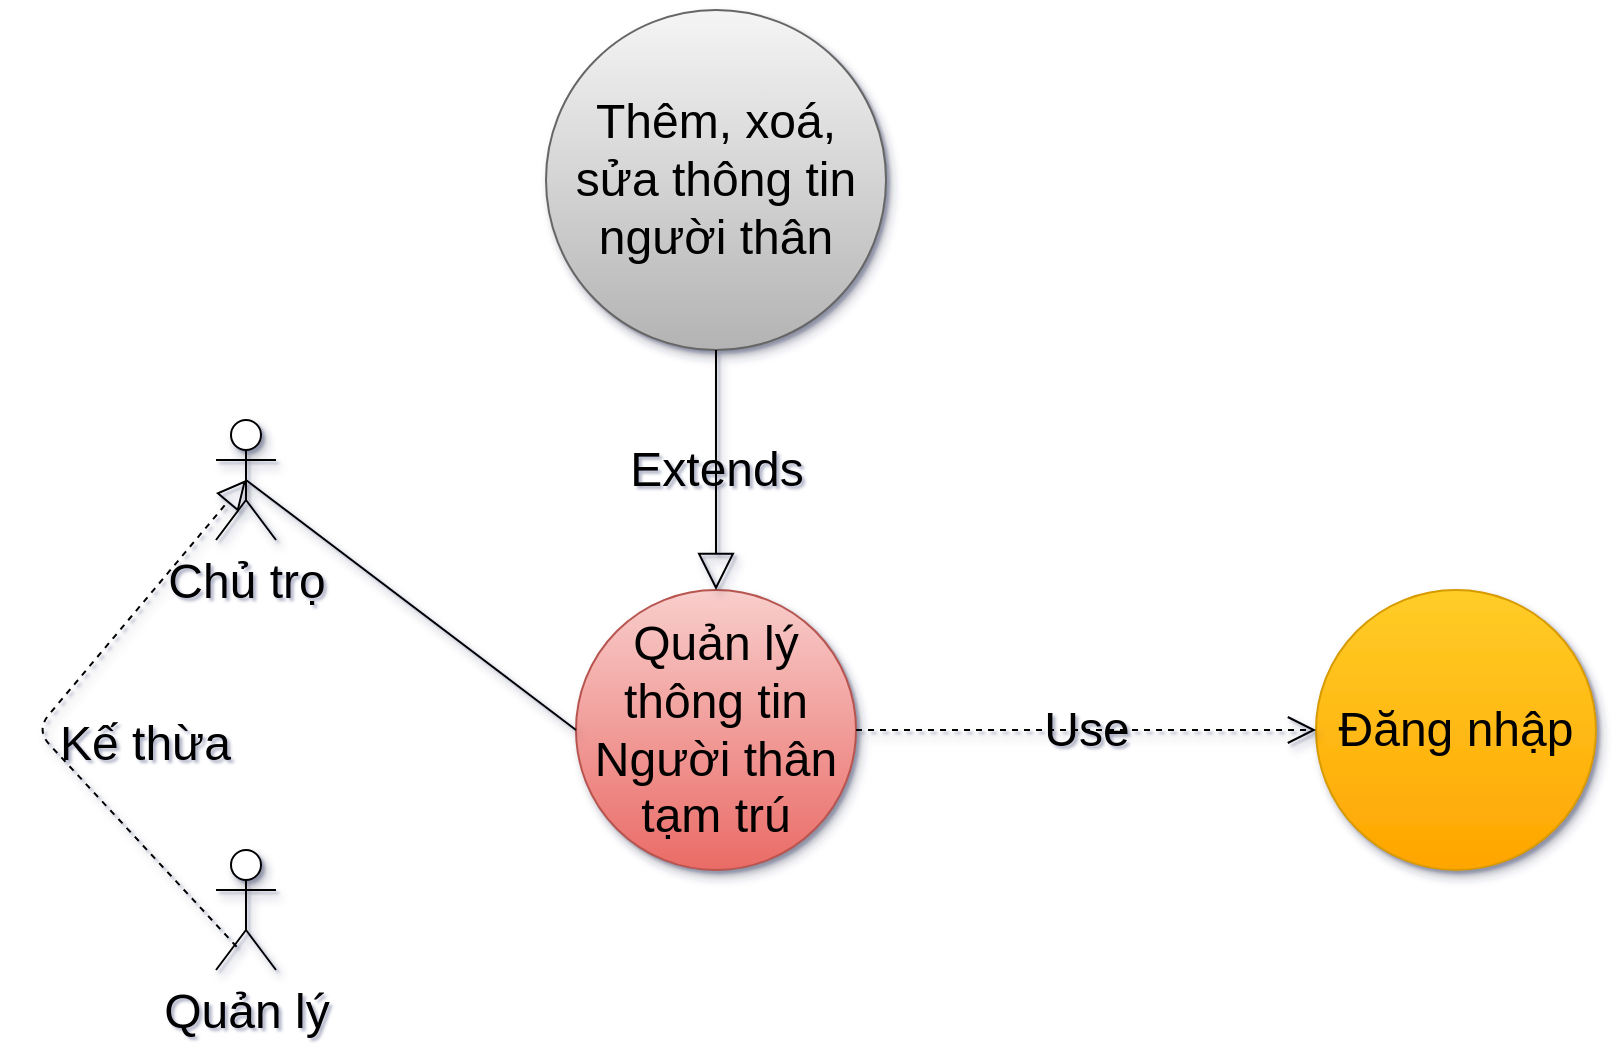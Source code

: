 <mxfile version="12.2.2" type="device" pages="3"><diagram id="N-JrKxkov0KEkvb8-uEZ" name="UseCase"><mxGraphModel dx="1253" dy="902" grid="1" gridSize="10" guides="1" tooltips="1" connect="1" arrows="1" fold="1" page="1" pageScale="1" pageWidth="900" pageHeight="1600" math="0" shadow="1"><root><mxCell id="0"/><mxCell id="1" parent="0"/><mxCell id="X3cPPtAI_8EG5oCx_8BK-1" value="Chủ trọ" style="shape=umlActor;verticalLabelPosition=bottom;labelBackgroundColor=none;verticalAlign=top;html=1;fontSize=24;shadow=1;" vertex="1" parent="1"><mxGeometry x="170" y="245" width="30" height="60" as="geometry"/></mxCell><mxCell id="X3cPPtAI_8EG5oCx_8BK-2" value="Quản lý" style="shape=umlActor;verticalLabelPosition=bottom;labelBackgroundColor=none;verticalAlign=top;html=1;fontSize=24;shadow=1;" vertex="1" parent="1"><mxGeometry x="170" y="460" width="30" height="60" as="geometry"/></mxCell><mxCell id="X3cPPtAI_8EG5oCx_8BK-3" value="Quản lý thông tin Người thân tạm trú" style="ellipse;whiteSpace=wrap;html=1;fillColor=#f8cecc;gradientColor=#ea6b66;fontSize=24;strokeColor=#b85450;labelBackgroundColor=none;shadow=1;" vertex="1" parent="1"><mxGeometry x="350" y="330" width="140" height="140" as="geometry"/></mxCell><mxCell id="X3cPPtAI_8EG5oCx_8BK-4" value="Thêm, xoá, sửa thông tin người thân" style="ellipse;whiteSpace=wrap;html=1;fillColor=#f5f5f5;gradientColor=#b3b3b3;fontSize=24;strokeColor=#666666;labelBackgroundColor=none;shadow=1;" vertex="1" parent="1"><mxGeometry x="335" y="40" width="170" height="170" as="geometry"/></mxCell><mxCell id="X3cPPtAI_8EG5oCx_8BK-5" value="Đăng nhập" style="ellipse;whiteSpace=wrap;html=1;fillColor=#ffcd28;gradientColor=#ffa500;fontSize=24;strokeColor=#d79b00;labelBackgroundColor=none;shadow=1;" vertex="1" parent="1"><mxGeometry x="720" y="330" width="140" height="140" as="geometry"/></mxCell><mxCell id="X3cPPtAI_8EG5oCx_8BK-6" value="" style="endArrow=block;dashed=1;endFill=0;endSize=12;html=1;fontSize=16;exitX=0.344;exitY=0.806;exitDx=0;exitDy=0;exitPerimeter=0;entryX=0.5;entryY=0.5;entryDx=0;entryDy=0;entryPerimeter=0;labelBackgroundColor=none;shadow=1;" edge="1" parent="1" source="X3cPPtAI_8EG5oCx_8BK-2" target="X3cPPtAI_8EG5oCx_8BK-1"><mxGeometry width="160" relative="1" as="geometry"><mxPoint x="160" y="520" as="sourcePoint"/><mxPoint x="320" y="520" as="targetPoint"/><Array as="points"><mxPoint x="80" y="400"/></Array></mxGeometry></mxCell><mxCell id="X3cPPtAI_8EG5oCx_8BK-7" value="Kế thừa" style="text;html=1;resizable=0;points=[];autosize=1;align=left;verticalAlign=top;spacingTop=-4;fontSize=24;labelBackgroundColor=none;shadow=1;" vertex="1" parent="1"><mxGeometry x="90" y="390" width="70" height="20" as="geometry"/></mxCell><mxCell id="X3cPPtAI_8EG5oCx_8BK-8" value="" style="endArrow=none;html=1;fontSize=24;entryX=0;entryY=0.5;entryDx=0;entryDy=0;exitX=0.5;exitY=0.5;exitDx=0;exitDy=0;exitPerimeter=0;labelBackgroundColor=none;shadow=1;" edge="1" parent="1" source="X3cPPtAI_8EG5oCx_8BK-1" target="X3cPPtAI_8EG5oCx_8BK-3"><mxGeometry width="50" height="50" relative="1" as="geometry"><mxPoint x="70" y="620" as="sourcePoint"/><mxPoint x="120" y="570" as="targetPoint"/></mxGeometry></mxCell><mxCell id="X3cPPtAI_8EG5oCx_8BK-9" value="Use" style="endArrow=open;endSize=12;dashed=1;html=1;fontSize=24;exitX=1;exitY=0.5;exitDx=0;exitDy=0;entryX=0;entryY=0.5;entryDx=0;entryDy=0;labelBackgroundColor=none;shadow=1;" edge="1" parent="1" source="X3cPPtAI_8EG5oCx_8BK-3" target="X3cPPtAI_8EG5oCx_8BK-5"><mxGeometry width="160" relative="1" as="geometry"><mxPoint x="70" y="570" as="sourcePoint"/><mxPoint x="230" y="570" as="targetPoint"/></mxGeometry></mxCell><mxCell id="X3cPPtAI_8EG5oCx_8BK-10" value="Extends" style="endArrow=block;endSize=16;endFill=0;html=1;fontSize=24;entryX=0.5;entryY=0;entryDx=0;entryDy=0;labelBackgroundColor=none;shadow=1;" edge="1" parent="1" source="X3cPPtAI_8EG5oCx_8BK-4" target="X3cPPtAI_8EG5oCx_8BK-3"><mxGeometry width="160" relative="1" as="geometry"><mxPoint x="540" y="274" as="sourcePoint"/><mxPoint x="700" y="274" as="targetPoint"/></mxGeometry></mxCell></root></mxGraphModel></diagram><diagram id="A_kXsoUrwzGS2bNyd8s1" name="Activity"><mxGraphModel dx="1880" dy="1353" grid="1" gridSize="10" guides="1" tooltips="1" connect="1" arrows="1" fold="1" page="1" pageScale="1" pageWidth="900" pageHeight="1600" math="0" shadow="1"><root><mxCell id="2kXGvw39tZGL1SIXO73P-0"/><mxCell id="2kXGvw39tZGL1SIXO73P-1" parent="2kXGvw39tZGL1SIXO73P-0"/><mxCell id="qPS_F1DNqFSD8RmBVvtI-0" value="" style="swimlane;html=1;childLayout=stackLayout;resizeParent=1;resizeParentMax=0;startSize=20;dashed=1;dashPattern=1 1;" vertex="1" parent="2kXGvw39tZGL1SIXO73P-1"><mxGeometry x="180" y="460" width="1180" height="1510" as="geometry"/></mxCell><mxCell id="qPS_F1DNqFSD8RmBVvtI-1" value="Chủ trọ / Quản lý" style="swimlane;html=1;startSize=20;dashed=1;dashPattern=1 1;" vertex="1" parent="qPS_F1DNqFSD8RmBVvtI-0"><mxGeometry y="20" width="330" height="1490" as="geometry"/></mxCell><mxCell id="qPS_F1DNqFSD8RmBVvtI-2" value="" style="ellipse;html=1;shape=startState;fillColor=#000000;strokeColor=#ff0000;" vertex="1" parent="qPS_F1DNqFSD8RmBVvtI-1"><mxGeometry x="185" y="40" width="30" height="30" as="geometry"/></mxCell><mxCell id="qPS_F1DNqFSD8RmBVvtI-3" value="" style="edgeStyle=orthogonalEdgeStyle;html=1;verticalAlign=bottom;endArrow=open;endSize=8;strokeColor=#ff0000;entryX=0.5;entryY=0;entryDx=0;entryDy=0;" edge="1" parent="qPS_F1DNqFSD8RmBVvtI-1" source="qPS_F1DNqFSD8RmBVvtI-2" target="qPS_F1DNqFSD8RmBVvtI-4"><mxGeometry relative="1" as="geometry"><mxPoint x="160" y="130" as="targetPoint"/></mxGeometry></mxCell><mxCell id="qPS_F1DNqFSD8RmBVvtI-4" value="Chọn chức năng Quản lý thông tin Người thân tạm trú" style="rounded=1;whiteSpace=wrap;html=1;arcSize=40;fontColor=#000000;fillColor=#ffffc0;strokeColor=#ff0000;fontSize=20;" vertex="1" parent="qPS_F1DNqFSD8RmBVvtI-1"><mxGeometry x="100" y="150" width="200" height="100" as="geometry"/></mxCell><mxCell id="qPS_F1DNqFSD8RmBVvtI-5" value="Chọn chứa năng thêm / xoá / sửa thông tin Người thân tạm trú" style="rounded=1;whiteSpace=wrap;html=1;arcSize=40;fontColor=#000000;fillColor=#ffffc0;strokeColor=#ff0000;fontSize=20;" vertex="1" parent="qPS_F1DNqFSD8RmBVvtI-1"><mxGeometry x="100" y="290.0" width="200" height="100" as="geometry"/></mxCell><mxCell id="qPS_F1DNqFSD8RmBVvtI-6" value="Nhập thông tin và nhấn Lưu" style="rounded=1;whiteSpace=wrap;html=1;arcSize=40;fontColor=#000000;fillColor=#ffffc0;strokeColor=#ff0000;fontSize=20;" vertex="1" parent="qPS_F1DNqFSD8RmBVvtI-1"><mxGeometry x="100" y="519" width="200" height="100" as="geometry"/></mxCell><mxCell id="qPS_F1DNqFSD8RmBVvtI-7" value="" style="ellipse;html=1;shape=endState;fillColor=#000000;strokeColor=#ff0000;dashed=1;dashPattern=1 1;" vertex="1" parent="qPS_F1DNqFSD8RmBVvtI-1"><mxGeometry x="135" y="1232.5" width="30" height="30" as="geometry"/></mxCell><mxCell id="qPS_F1DNqFSD8RmBVvtI-8" value="Phần mềm" style="swimlane;html=1;startSize=20;dashed=1;dashPattern=1 1;" vertex="1" parent="qPS_F1DNqFSD8RmBVvtI-0"><mxGeometry x="330" y="20" width="360" height="1490" as="geometry"/></mxCell><mxCell id="qPS_F1DNqFSD8RmBVvtI-9" value="Yêu cầu thông tin" style="rounded=1;whiteSpace=wrap;html=1;arcSize=40;fontColor=#000000;fillColor=#ffffc0;strokeColor=#ff0000;fontSize=20;" vertex="1" parent="qPS_F1DNqFSD8RmBVvtI-8"><mxGeometry x="120" y="150" width="200" height="100" as="geometry"/></mxCell><mxCell id="qPS_F1DNqFSD8RmBVvtI-10" value="Tiếp nhận và xử lý, hiển thị thông tin" style="rounded=1;whiteSpace=wrap;html=1;arcSize=40;fontColor=#000000;fillColor=#ffffc0;strokeColor=#ff0000;fontSize=20;" vertex="1" parent="qPS_F1DNqFSD8RmBVvtI-8"><mxGeometry x="120" y="290.0" width="200" height="100" as="geometry"/></mxCell><mxCell id="qPS_F1DNqFSD8RmBVvtI-11" value="Hiển thị form thông tin chi tiết của Người thân tạm trú" style="rounded=1;whiteSpace=wrap;html=1;arcSize=40;fontColor=#000000;fillColor=#ffffc0;strokeColor=#ff0000;fontSize=20;" vertex="1" parent="qPS_F1DNqFSD8RmBVvtI-8"><mxGeometry x="120" y="420" width="200" height="100" as="geometry"/></mxCell><mxCell id="qPS_F1DNqFSD8RmBVvtI-12" value="Yêu cầu lưu thông tin" style="rounded=1;whiteSpace=wrap;html=1;arcSize=40;fontColor=#000000;fillColor=#ffffc0;strokeColor=#ff0000;fontSize=20;" vertex="1" parent="qPS_F1DNqFSD8RmBVvtI-8"><mxGeometry x="120" y="660.0" width="200" height="100" as="geometry"/></mxCell><mxCell id="qPS_F1DNqFSD8RmBVvtI-13" value="Yêu cầu xuất lại thông tin (vì có thay đổi)" style="rounded=1;whiteSpace=wrap;html=1;arcSize=40;fontColor=#000000;fillColor=#ffffc0;strokeColor=#ff0000;dashed=1;dashPattern=1 1;fontSize=20;" vertex="1" parent="qPS_F1DNqFSD8RmBVvtI-8"><mxGeometry x="120" y="1009" width="200" height="100" as="geometry"/></mxCell><mxCell id="qPS_F1DNqFSD8RmBVvtI-14" value="Xử lý và hiển thị thông tin, thông báo lưu thành công" style="rounded=1;whiteSpace=wrap;html=1;arcSize=40;fontColor=#000000;fillColor=#ffffc0;strokeColor=#ff0000;dashed=1;dashPattern=1 1;fontSize=20;" vertex="1" parent="qPS_F1DNqFSD8RmBVvtI-8"><mxGeometry x="120" y="1193.0" width="200" height="100" as="geometry"/></mxCell><mxCell id="qPS_F1DNqFSD8RmBVvtI-15" value="Thông báo lưu thất bại" style="rounded=1;whiteSpace=wrap;html=1;arcSize=40;fontColor=#000000;fillColor=#ffffc0;strokeColor=#ff0000;dashed=1;dashPattern=1 1;fontSize=20;" vertex="1" parent="qPS_F1DNqFSD8RmBVvtI-8"><mxGeometry x="120" y="1340" width="200" height="100" as="geometry"/></mxCell><mxCell id="qPS_F1DNqFSD8RmBVvtI-16" value="Hệ thống" style="swimlane;html=1;startSize=20;dashed=1;dashPattern=1 1;" vertex="1" parent="qPS_F1DNqFSD8RmBVvtI-0"><mxGeometry x="690" y="20" width="490" height="1490" as="geometry"/></mxCell><mxCell id="qPS_F1DNqFSD8RmBVvtI-17" value="Lấy thông tin từ CSDL" style="rounded=1;whiteSpace=wrap;html=1;arcSize=40;fontColor=#000000;fillColor=#ffffc0;strokeColor=#ff0000;fontSize=20;" vertex="1" parent="qPS_F1DNqFSD8RmBVvtI-16"><mxGeometry x="140" y="150" width="200" height="100" as="geometry"/></mxCell><mxCell id="qPS_F1DNqFSD8RmBVvtI-18" value="" style="edgeStyle=orthogonalEdgeStyle;html=1;verticalAlign=bottom;endArrow=open;endSize=8;strokeColor=#ff0000;entryX=0.5;entryY=0;entryDx=0;entryDy=0;" edge="1" parent="qPS_F1DNqFSD8RmBVvtI-16" source="qPS_F1DNqFSD8RmBVvtI-17" target="qPS_F1DNqFSD8RmBVvtI-19"><mxGeometry relative="1" as="geometry"><mxPoint x="200" y="230" as="targetPoint"/></mxGeometry></mxCell><mxCell id="qPS_F1DNqFSD8RmBVvtI-19" value="Trả về thông tin" style="rounded=1;whiteSpace=wrap;html=1;arcSize=40;fontColor=#000000;fillColor=#ffffc0;strokeColor=#ff0000;fontSize=20;" vertex="1" parent="qPS_F1DNqFSD8RmBVvtI-16"><mxGeometry x="140" y="290.0" width="200" height="100" as="geometry"/></mxCell><mxCell id="qPS_F1DNqFSD8RmBVvtI-20" value="Lưu thông tin vào CSDL" style="rounded=1;whiteSpace=wrap;html=1;arcSize=40;fontColor=#000000;fillColor=#ffffc0;strokeColor=#ff0000;dashed=1;dashPattern=1 1;fontSize=20;" vertex="1" parent="qPS_F1DNqFSD8RmBVvtI-16"><mxGeometry x="30" y="804.5" width="200" height="100" as="geometry"/></mxCell><mxCell id="qPS_F1DNqFSD8RmBVvtI-21" value="" style="edgeStyle=orthogonalEdgeStyle;html=1;verticalAlign=bottom;endArrow=open;endSize=8;strokeColor=#ff0000;entryX=0.5;entryY=0;entryDx=0;entryDy=0;" edge="1" parent="qPS_F1DNqFSD8RmBVvtI-16" source="qPS_F1DNqFSD8RmBVvtI-20" target="qPS_F1DNqFSD8RmBVvtI-22"><mxGeometry relative="1" as="geometry"><mxPoint x="100" y="949" as="targetPoint"/></mxGeometry></mxCell><mxCell id="qPS_F1DNqFSD8RmBVvtI-22" value="Thông báo lưu thành công" style="rounded=1;whiteSpace=wrap;html=1;arcSize=40;fontColor=#000000;fillColor=#ffffc0;strokeColor=#ff0000;dashed=1;dashPattern=1 1;fontSize=20;" vertex="1" parent="qPS_F1DNqFSD8RmBVvtI-16"><mxGeometry x="30" y="949" width="200" height="100" as="geometry"/></mxCell><mxCell id="qPS_F1DNqFSD8RmBVvtI-23" value="Lấy thông tin từ CSDL" style="rounded=1;whiteSpace=wrap;html=1;arcSize=40;fontColor=#000000;fillColor=#ffffc0;strokeColor=#ff0000;dashed=1;dashPattern=1 1;fontSize=20;" vertex="1" parent="qPS_F1DNqFSD8RmBVvtI-16"><mxGeometry x="190" y="1052.5" width="200" height="100" as="geometry"/></mxCell><mxCell id="qPS_F1DNqFSD8RmBVvtI-24" value="" style="edgeStyle=orthogonalEdgeStyle;html=1;verticalAlign=bottom;endArrow=open;endSize=8;strokeColor=#ff0000;entryX=0.5;entryY=0;entryDx=0;entryDy=0;" edge="1" parent="qPS_F1DNqFSD8RmBVvtI-16" source="qPS_F1DNqFSD8RmBVvtI-23" target="qPS_F1DNqFSD8RmBVvtI-25"><mxGeometry relative="1" as="geometry"><mxPoint x="215" y="1159" as="targetPoint"/></mxGeometry></mxCell><mxCell id="qPS_F1DNqFSD8RmBVvtI-25" value="Trả về thông tin" style="rounded=1;whiteSpace=wrap;html=1;arcSize=40;fontColor=#000000;fillColor=#ffffc0;strokeColor=#ff0000;dashed=1;dashPattern=1 1;fontSize=20;" vertex="1" parent="qPS_F1DNqFSD8RmBVvtI-16"><mxGeometry x="190" y="1193" width="200" height="100" as="geometry"/></mxCell><mxCell id="qPS_F1DNqFSD8RmBVvtI-26" value="Kiểm tra hợp lệ &lt;br style=&quot;font-size: 20px;&quot;&gt;thông tin" style="rhombus;whiteSpace=wrap;html=1;fillColor=#ffffc0;strokeColor=#ff0000;dashed=1;dashPattern=1 1;fontSize=20;" vertex="1" parent="qPS_F1DNqFSD8RmBVvtI-16"><mxGeometry x="155" y="660" width="200" height="100" as="geometry"/></mxCell><mxCell id="qPS_F1DNqFSD8RmBVvtI-27" value="no" style="edgeStyle=orthogonalEdgeStyle;html=1;align=left;verticalAlign=bottom;endArrow=open;endSize=8;strokeColor=#ff0000;entryX=1;entryY=0.5;entryDx=0;entryDy=0;exitX=1;exitY=0.5;exitDx=0;exitDy=0;labelBackgroundColor=none;" edge="1" parent="qPS_F1DNqFSD8RmBVvtI-16" source="qPS_F1DNqFSD8RmBVvtI-26" target="qPS_F1DNqFSD8RmBVvtI-29"><mxGeometry x="-1" relative="1" as="geometry"><mxPoint x="370" y="1259" as="targetPoint"/><Array as="points"><mxPoint x="440" y="710"/><mxPoint x="440" y="1390"/></Array></mxGeometry></mxCell><mxCell id="qPS_F1DNqFSD8RmBVvtI-28" value="yes" style="edgeStyle=orthogonalEdgeStyle;html=1;align=left;verticalAlign=top;endArrow=open;endSize=8;strokeColor=#ff0000;entryX=0.5;entryY=0;entryDx=0;entryDy=0;labelBackgroundColor=none;" edge="1" parent="qPS_F1DNqFSD8RmBVvtI-16" source="qPS_F1DNqFSD8RmBVvtI-26" target="qPS_F1DNqFSD8RmBVvtI-20"><mxGeometry x="-1" relative="1" as="geometry"><mxPoint x="255" y="909" as="targetPoint"/></mxGeometry></mxCell><mxCell id="qPS_F1DNqFSD8RmBVvtI-29" value="Thông báo thông tin không hợp lệ" style="rounded=1;whiteSpace=wrap;html=1;arcSize=40;fontColor=#000000;fillColor=#ffffc0;strokeColor=#ff0000;dashed=1;dashPattern=1 1;fontSize=20;" vertex="1" parent="qPS_F1DNqFSD8RmBVvtI-16"><mxGeometry x="155" y="1340" width="200" height="100" as="geometry"/></mxCell><mxCell id="qPS_F1DNqFSD8RmBVvtI-30" value="" style="edgeStyle=orthogonalEdgeStyle;html=1;verticalAlign=bottom;endArrow=open;endSize=8;strokeColor=#ff0000;entryX=0;entryY=0.5;entryDx=0;entryDy=0;" edge="1" parent="qPS_F1DNqFSD8RmBVvtI-0" source="qPS_F1DNqFSD8RmBVvtI-4" target="qPS_F1DNqFSD8RmBVvtI-9"><mxGeometry relative="1" as="geometry"><mxPoint x="450" y="190" as="targetPoint"/></mxGeometry></mxCell><mxCell id="qPS_F1DNqFSD8RmBVvtI-31" value="" style="edgeStyle=orthogonalEdgeStyle;html=1;verticalAlign=bottom;endArrow=open;endSize=8;strokeColor=#ff0000;entryX=0;entryY=0.5;entryDx=0;entryDy=0;" edge="1" parent="qPS_F1DNqFSD8RmBVvtI-0" source="qPS_F1DNqFSD8RmBVvtI-9" target="qPS_F1DNqFSD8RmBVvtI-17"><mxGeometry relative="1" as="geometry"><mxPoint x="510" y="260" as="targetPoint"/></mxGeometry></mxCell><mxCell id="qPS_F1DNqFSD8RmBVvtI-32" value="" style="edgeStyle=orthogonalEdgeStyle;html=1;verticalAlign=bottom;endArrow=open;endSize=8;strokeColor=#ff0000;entryX=1;entryY=0.5;entryDx=0;entryDy=0;" edge="1" parent="qPS_F1DNqFSD8RmBVvtI-0" source="qPS_F1DNqFSD8RmBVvtI-19" target="qPS_F1DNqFSD8RmBVvtI-10"><mxGeometry relative="1" as="geometry"><mxPoint x="890" y="350" as="targetPoint"/></mxGeometry></mxCell><mxCell id="qPS_F1DNqFSD8RmBVvtI-33" value="" style="edgeStyle=orthogonalEdgeStyle;html=1;verticalAlign=bottom;endArrow=open;endSize=8;strokeColor=#ff0000;entryX=1;entryY=0.5;entryDx=0;entryDy=0;" edge="1" parent="qPS_F1DNqFSD8RmBVvtI-0" source="qPS_F1DNqFSD8RmBVvtI-10" target="qPS_F1DNqFSD8RmBVvtI-5"><mxGeometry relative="1" as="geometry"><mxPoint x="510" y="416" as="targetPoint"/></mxGeometry></mxCell><mxCell id="qPS_F1DNqFSD8RmBVvtI-34" value="" style="edgeStyle=orthogonalEdgeStyle;html=1;verticalAlign=bottom;endArrow=open;endSize=8;strokeColor=#ff0000;entryX=0;entryY=0.5;entryDx=0;entryDy=0;" edge="1" parent="qPS_F1DNqFSD8RmBVvtI-0" source="qPS_F1DNqFSD8RmBVvtI-5" target="qPS_F1DNqFSD8RmBVvtI-11"><mxGeometry relative="1" as="geometry"><mxPoint x="160" y="480" as="targetPoint"/><Array as="points"><mxPoint x="160" y="490"/></Array></mxGeometry></mxCell><mxCell id="qPS_F1DNqFSD8RmBVvtI-35" value="" style="edgeStyle=orthogonalEdgeStyle;html=1;verticalAlign=bottom;endArrow=open;endSize=8;strokeColor=#ff0000;entryX=1;entryY=0.5;entryDx=0;entryDy=0;exitX=0.5;exitY=1;exitDx=0;exitDy=0;" edge="1" parent="qPS_F1DNqFSD8RmBVvtI-0" source="qPS_F1DNqFSD8RmBVvtI-11" target="qPS_F1DNqFSD8RmBVvtI-6"><mxGeometry relative="1" as="geometry"><mxPoint x="510" y="609" as="targetPoint"/><mxPoint x="509.5" y="549" as="sourcePoint"/><Array as="points"><mxPoint x="550" y="589"/></Array></mxGeometry></mxCell><mxCell id="qPS_F1DNqFSD8RmBVvtI-36" value="" style="edgeStyle=orthogonalEdgeStyle;html=1;verticalAlign=bottom;endArrow=open;endSize=8;strokeColor=#ff0000;exitX=0.5;exitY=1;exitDx=0;exitDy=0;entryX=0;entryY=0.5;entryDx=0;entryDy=0;" edge="1" parent="qPS_F1DNqFSD8RmBVvtI-0" source="qPS_F1DNqFSD8RmBVvtI-6" target="qPS_F1DNqFSD8RmBVvtI-12"><mxGeometry relative="1" as="geometry"><mxPoint x="460" y="719" as="targetPoint"/><Array as="points"><mxPoint x="200" y="719"/></Array></mxGeometry></mxCell><mxCell id="qPS_F1DNqFSD8RmBVvtI-37" value="" style="edgeStyle=orthogonalEdgeStyle;html=1;verticalAlign=bottom;endArrow=open;endSize=8;strokeColor=#ff0000;" edge="1" parent="qPS_F1DNqFSD8RmBVvtI-0" source="qPS_F1DNqFSD8RmBVvtI-12" target="qPS_F1DNqFSD8RmBVvtI-26"><mxGeometry relative="1" as="geometry"><mxPoint x="850" y="699" as="targetPoint"/></mxGeometry></mxCell><mxCell id="qPS_F1DNqFSD8RmBVvtI-38" value="" style="edgeStyle=orthogonalEdgeStyle;html=1;verticalAlign=bottom;endArrow=open;endSize=8;strokeColor=#ff0000;entryX=0.5;entryY=0;entryDx=0;entryDy=0;exitX=0;exitY=0.5;exitDx=0;exitDy=0;" edge="1" parent="qPS_F1DNqFSD8RmBVvtI-0" source="qPS_F1DNqFSD8RmBVvtI-22" target="qPS_F1DNqFSD8RmBVvtI-13"><mxGeometry relative="1" as="geometry"><mxPoint x="780" y="1069" as="targetPoint"/><Array as="points"><mxPoint x="550" y="1019"/></Array></mxGeometry></mxCell><mxCell id="qPS_F1DNqFSD8RmBVvtI-39" value="" style="edgeStyle=orthogonalEdgeStyle;html=1;verticalAlign=bottom;endArrow=open;endSize=8;strokeColor=#ff0000;entryX=0;entryY=0.75;entryDx=0;entryDy=0;" edge="1" parent="qPS_F1DNqFSD8RmBVvtI-0" source="qPS_F1DNqFSD8RmBVvtI-13" target="qPS_F1DNqFSD8RmBVvtI-23"><mxGeometry relative="1" as="geometry"><mxPoint x="510" y="1129" as="targetPoint"/><Array as="points"><mxPoint x="510" y="1109"/></Array></mxGeometry></mxCell><mxCell id="qPS_F1DNqFSD8RmBVvtI-40" value="" style="edgeStyle=orthogonalEdgeStyle;html=1;verticalAlign=bottom;endArrow=open;endSize=8;strokeColor=#ff0000;entryX=0.5;entryY=0;entryDx=0;entryDy=0;" edge="1" parent="qPS_F1DNqFSD8RmBVvtI-0" source="qPS_F1DNqFSD8RmBVvtI-14" target="qPS_F1DNqFSD8RmBVvtI-7"><mxGeometry relative="1" as="geometry"><mxPoint x="90" y="1169" as="targetPoint"/><Array as="points"><mxPoint x="460" y="1253"/><mxPoint x="460" y="1253"/></Array></mxGeometry></mxCell><mxCell id="qPS_F1DNqFSD8RmBVvtI-41" value="" style="edgeStyle=orthogonalEdgeStyle;html=1;verticalAlign=bottom;endArrow=open;endSize=8;strokeColor=#ff0000;entryX=1;entryY=0.5;entryDx=0;entryDy=0;" edge="1" parent="qPS_F1DNqFSD8RmBVvtI-0" source="qPS_F1DNqFSD8RmBVvtI-25" target="qPS_F1DNqFSD8RmBVvtI-14"><mxGeometry relative="1" as="geometry"><mxPoint x="905" y="1279" as="targetPoint"/></mxGeometry></mxCell><mxCell id="qPS_F1DNqFSD8RmBVvtI-42" value="" style="edgeStyle=orthogonalEdgeStyle;html=1;verticalAlign=bottom;endArrow=open;endSize=8;strokeColor=#ff0000;entryX=0.5;entryY=1;entryDx=0;entryDy=0;" edge="1" parent="qPS_F1DNqFSD8RmBVvtI-0" source="qPS_F1DNqFSD8RmBVvtI-15" target="qPS_F1DNqFSD8RmBVvtI-7"><mxGeometry relative="1" as="geometry"><mxPoint x="510" y="1389" as="targetPoint"/></mxGeometry></mxCell><mxCell id="qPS_F1DNqFSD8RmBVvtI-43" value="" style="edgeStyle=orthogonalEdgeStyle;html=1;verticalAlign=bottom;endArrow=open;endSize=8;strokeColor=#ff0000;entryX=1;entryY=0.5;entryDx=0;entryDy=0;" edge="1" parent="qPS_F1DNqFSD8RmBVvtI-0" source="qPS_F1DNqFSD8RmBVvtI-29" target="qPS_F1DNqFSD8RmBVvtI-15"><mxGeometry relative="1" as="geometry"><mxPoint x="905" y="1379" as="targetPoint"/></mxGeometry></mxCell></root></mxGraphModel></diagram><diagram id="kY5c_ZUpmIRDyrdwh_LT" name="Sequence"><mxGraphModel dx="1504" dy="1082" grid="1" gridSize="10" guides="1" tooltips="1" connect="1" arrows="1" fold="1" page="1" pageScale="1" pageWidth="900" pageHeight="1600" math="0" shadow="1"><root><mxCell id="Lt-5p8o8ip-JXjrY7GYr-0"/><mxCell id="Lt-5p8o8ip-JXjrY7GYr-1" parent="Lt-5p8o8ip-JXjrY7GYr-0"/><mxCell id="w5TZ9-RcP_K24IN5OGw6-0" value="" style="endArrow=none;dashed=1;html=1;fontSize=24;labelBackgroundColor=none;" edge="1" parent="Lt-5p8o8ip-JXjrY7GYr-1"><mxGeometry width="50" height="50" relative="1" as="geometry"><mxPoint x="380.5" y="1591.0" as="sourcePoint"/><mxPoint x="1580.5" y="1591.0" as="targetPoint"/></mxGeometry></mxCell><mxCell id="w5TZ9-RcP_K24IN5OGw6-1" value="ALT" style="shape=umlFrame;whiteSpace=wrap;html=1;fillColor=#f5f5f5;gradientColor=#b3b3b3;fontSize=24;strokeColor=#666666;labelBackgroundColor=none;" vertex="1" parent="Lt-5p8o8ip-JXjrY7GYr-1"><mxGeometry x="433" y="1109" width="1095" height="811" as="geometry"/></mxCell><mxCell id="w5TZ9-RcP_K24IN5OGw6-2" value="Chủ trọ / Quản lý" style="shape=umlLifeline;perimeter=lifelinePerimeter;whiteSpace=wrap;html=1;container=1;collapsible=0;recursiveResize=0;outlineConnect=0;fillColor=#f5f5f5;gradientColor=#b3b3b3;fontSize=24;strokeColor=#666666;labelBackgroundColor=none;" vertex="1" parent="Lt-5p8o8ip-JXjrY7GYr-1"><mxGeometry x="460" y="80" width="210" height="1900" as="geometry"/></mxCell><mxCell id="w5TZ9-RcP_K24IN5OGw6-3" value="Nhập thông tin và nhấn lưu" style="html=1;verticalAlign=bottom;endArrow=block;fontSize=24;labelBackgroundColor=none;" edge="1" parent="w5TZ9-RcP_K24IN5OGw6-2"><mxGeometry width="80" relative="1" as="geometry"><mxPoint x="102.5" y="830" as="sourcePoint"/><mxPoint x="477" y="830.0" as="targetPoint"/></mxGeometry></mxCell><mxCell id="w5TZ9-RcP_K24IN5OGw6-4" value="" style="html=1;points=[];perimeter=orthogonalPerimeter;fillColor=#f5f5f5;gradientColor=#b3b3b3;fontSize=24;strokeColor=#666666;labelBackgroundColor=none;" vertex="1" parent="w5TZ9-RcP_K24IN5OGw6-2"><mxGeometry x="102.5" y="593" width="10" height="237" as="geometry"/></mxCell><mxCell id="w5TZ9-RcP_K24IN5OGw6-5" value="" style="html=1;points=[];perimeter=orthogonalPerimeter;fillColor=#f5f5f5;gradientColor=#b3b3b3;fontSize=24;strokeColor=#666666;labelBackgroundColor=none;" vertex="1" parent="w5TZ9-RcP_K24IN5OGw6-2"><mxGeometry x="100" y="211" width="10" height="260" as="geometry"/></mxCell><mxCell id="w5TZ9-RcP_K24IN5OGw6-6" value="" style="html=1;points=[];perimeter=orthogonalPerimeter;fillColor=#f5f5f5;gradientColor=#b3b3b3;fontSize=24;strokeColor=#666666;labelBackgroundColor=none;" vertex="1" parent="w5TZ9-RcP_K24IN5OGw6-2"><mxGeometry x="112.5" y="1731" width="10" height="40" as="geometry"/></mxCell><mxCell id="w5TZ9-RcP_K24IN5OGw6-7" value="Chọn chức năng thêm - xoá - sửa &lt;br&gt;thông tin Người thân tạm trú" style="html=1;verticalAlign=bottom;endArrow=block;fontSize=24;fillColor=#647687;strokeColor=#314354;labelBackgroundColor=none;" edge="1" parent="w5TZ9-RcP_K24IN5OGw6-2"><mxGeometry x="0.015" y="11" width="80" relative="1" as="geometry"><mxPoint x="102.5" y="591" as="sourcePoint"/><mxPoint x="477" y="591" as="targetPoint"/><mxPoint as="offset"/></mxGeometry></mxCell><mxCell id="w5TZ9-RcP_K24IN5OGw6-8" value="" style="html=1;points=[];perimeter=orthogonalPerimeter;fillColor=#f5f5f5;gradientColor=#b3b3b3;fontSize=24;strokeColor=#666666;labelBackgroundColor=none;" vertex="1" parent="w5TZ9-RcP_K24IN5OGw6-2"><mxGeometry x="100" y="1459" width="10" height="40" as="geometry"/></mxCell><mxCell id="w5TZ9-RcP_K24IN5OGw6-9" value="Phần mềm" style="shape=umlLifeline;perimeter=lifelinePerimeter;whiteSpace=wrap;html=1;container=1;collapsible=0;recursiveResize=0;outlineConnect=0;fillColor=#f5f5f5;gradientColor=#b3b3b3;fontSize=24;strokeColor=#666666;labelBackgroundColor=none;" vertex="1" parent="Lt-5p8o8ip-JXjrY7GYr-1"><mxGeometry x="830" y="80" width="210" height="1900" as="geometry"/></mxCell><mxCell id="w5TZ9-RcP_K24IN5OGw6-10" value="" style="html=1;points=[];perimeter=orthogonalPerimeter;fillColor=#f5f5f5;gradientColor=#b3b3b3;fontSize=24;strokeColor=#666666;labelBackgroundColor=none;" vertex="1" parent="w5TZ9-RcP_K24IN5OGw6-9"><mxGeometry x="102.5" y="593" width="10" height="100" as="geometry"/></mxCell><mxCell id="w5TZ9-RcP_K24IN5OGw6-11" value="" style="html=1;points=[];perimeter=orthogonalPerimeter;fillColor=#f5f5f5;gradientColor=#b3b3b3;fontSize=24;strokeColor=#666666;labelBackgroundColor=none;" vertex="1" parent="w5TZ9-RcP_K24IN5OGw6-9"><mxGeometry x="102.5" y="830" width="10" height="80" as="geometry"/></mxCell><mxCell id="w5TZ9-RcP_K24IN5OGw6-12" value="" style="html=1;points=[];perimeter=orthogonalPerimeter;fillColor=#f5f5f5;gradientColor=#b3b3b3;fontSize=24;strokeColor=#666666;labelBackgroundColor=none;" vertex="1" parent="w5TZ9-RcP_K24IN5OGw6-9"><mxGeometry x="104" y="1210" width="10" height="80" as="geometry"/></mxCell><mxCell id="w5TZ9-RcP_K24IN5OGw6-13" value="" style="html=1;points=[];perimeter=orthogonalPerimeter;fillColor=#f5f5f5;gradientColor=#b3b3b3;fontSize=24;strokeColor=#666666;labelBackgroundColor=none;" vertex="1" parent="w5TZ9-RcP_K24IN5OGw6-9"><mxGeometry x="115.5" y="1671" width="10" height="60" as="geometry"/></mxCell><mxCell id="w5TZ9-RcP_K24IN5OGw6-14" value="Yêu cầu lưu thông tin" style="html=1;verticalAlign=bottom;endArrow=block;fontSize=24;labelBackgroundColor=none;" edge="1" parent="w5TZ9-RcP_K24IN5OGw6-9"><mxGeometry width="80" relative="1" as="geometry"><mxPoint x="102.5" y="910" as="sourcePoint"/><mxPoint x="482" y="910.0" as="targetPoint"/></mxGeometry></mxCell><mxCell id="w5TZ9-RcP_K24IN5OGw6-15" value="Yêu cầu lấy thông tin tương ứng" style="html=1;verticalAlign=bottom;endArrow=block;fontSize=24;labelBackgroundColor=none;" edge="1" parent="w5TZ9-RcP_K24IN5OGw6-9"><mxGeometry width="80" relative="1" as="geometry"><mxPoint x="110" y="291" as="sourcePoint"/><mxPoint x="479.5" y="291" as="targetPoint"/></mxGeometry></mxCell><mxCell id="w5TZ9-RcP_K24IN5OGw6-16" value="Hiển thị thông tin tương ứng" style="html=1;verticalAlign=bottom;endArrow=open;dashed=1;endSize=8;fontSize=24;labelBackgroundColor=none;" edge="1" parent="w5TZ9-RcP_K24IN5OGw6-9"><mxGeometry relative="1" as="geometry"><mxPoint x="100" y="471" as="sourcePoint"/><mxPoint x="-268.5" y="471" as="targetPoint"/></mxGeometry></mxCell><mxCell id="w5TZ9-RcP_K24IN5OGw6-17" value="" style="html=1;points=[];perimeter=orthogonalPerimeter;fillColor=#f5f5f5;gradientColor=#b3b3b3;fontSize=24;strokeColor=#666666;labelBackgroundColor=none;" vertex="1" parent="w5TZ9-RcP_K24IN5OGw6-9"><mxGeometry x="98" y="261" width="10" height="190" as="geometry"/></mxCell><mxCell id="w5TZ9-RcP_K24IN5OGw6-18" value="" style="html=1;points=[];perimeter=orthogonalPerimeter;fillColor=#f5f5f5;gradientColor=#b3b3b3;fontSize=24;strokeColor=#666666;labelBackgroundColor=none;" vertex="1" parent="w5TZ9-RcP_K24IN5OGw6-9"><mxGeometry x="102.5" y="1400" width="10" height="40" as="geometry"/></mxCell><mxCell id="w5TZ9-RcP_K24IN5OGw6-19" value="Hệ thống" style="shape=umlLifeline;perimeter=lifelinePerimeter;whiteSpace=wrap;html=1;container=1;collapsible=0;recursiveResize=0;outlineConnect=0;fillColor=#f5f5f5;gradientColor=#b3b3b3;fontSize=24;strokeColor=#666666;labelBackgroundColor=none;" vertex="1" parent="Lt-5p8o8ip-JXjrY7GYr-1"><mxGeometry x="1205" y="80" width="210" height="1900" as="geometry"/></mxCell><mxCell id="w5TZ9-RcP_K24IN5OGw6-20" value="Thông báo lưu thành công" style="html=1;verticalAlign=bottom;endArrow=open;dashed=1;endSize=8;fontSize=24;labelBackgroundColor=none;" edge="1" parent="w5TZ9-RcP_K24IN5OGw6-19"><mxGeometry relative="1" as="geometry"><mxPoint x="112.5" y="1200" as="sourcePoint"/><mxPoint x="-269.857" y="1200.0" as="targetPoint"/></mxGeometry></mxCell><mxCell id="w5TZ9-RcP_K24IN5OGw6-21" value="&lt;span style=&quot;color: rgba(0 , 0 , 0 , 0) ; font-family: &amp;quot;helvetica&amp;quot; , &amp;quot;arial&amp;quot; , sans-serif ; font-size: 0px&quot;&gt;%3CmxGraphModel%3E%3Croot%3E%3CmxCell%20id%3D%220%22%2F%3E%3CmxCell%20id%3D%221%22%20parent%3D%220%22%2F%3E%3CmxCell%20id%3D%222%22%20value%3D%22Ch%E1%BB%A7%20tr%E1%BB%8D%22%20style%3D%22shape%3DumlActor%3BverticalLabelPosition%3Dbottom%3BlabelBackgroundColor%3D%23ffffff%3BverticalAlign%3Dtop%3Bhtml%3D1%3BfontSize%3D24%3B%22%20vertex%3D%221%22%20parent%3D%221%22%3E%3CmxGeometry%20x%3D%22250%22%20y%3D%22245%22%20width%3D%2230%22%20height%3D%2260%22%20as%3D%22geometry%22%2F%3E%3C%2FmxCell%3E%3CmxCell%20id%3D%223%22%20value%3D%22Qu%E1%BA%A3n%20l%C3%BD%22%20style%3D%22shape%3DumlActor%3BverticalLabelPosition%3Dbottom%3BlabelBackgroundColor%3D%23ffffff%3BverticalAlign%3Dtop%3Bhtml%3D1%3BfontSize%3D24%3B%22%20vertex%3D%221%22%20parent%3D%221%22%3E%3CmxGeometry%20x%3D%22250%22%20y%3D%22460%22%20width%3D%2230%22%20height%3D%2260%22%20as%3D%22geometry%22%2F%3E%3C%2FmxCell%3E%3CmxCell%20id%3D%224%22%20value%3D%22Qu%E1%BA%A3n%20l%C3%BD%20th%C3%B4ng%20tin%20Ph%C3%B2ng%22%20style%3D%22ellipse%3BwhiteSpace%3Dwrap%3Bhtml%3D1%3BfillColor%3D%23f8cecc%3BgradientColor%3D%23ea6b66%3BfontSize%3D24%3BstrokeColor%3D%23b85450%3B%22%20vertex%3D%221%22%20parent%3D%221%22%3E%3CmxGeometry%20x%3D%22430%22%20y%3D%22330%22%20width%3D%22140%22%20height%3D%22140%22%20as%3D%22geometry%22%2F%3E%3C%2FmxCell%3E%3CmxCell%20id%3D%225%22%20value%3D%22Th%C3%AAm%2C%20xo%C3%A1%2C%20s%E1%BB%ADa%20th%C3%B4ng%20tin%20ph%C3%B2ng%22%20style%3D%22ellipse%3BwhiteSpace%3Dwrap%3Bhtml%3D1%3BfillColor%3D%23f5f5f5%3BgradientColor%3D%23b3b3b3%3BfontSize%3D24%3BstrokeColor%3D%23666666%3B%22%20vertex%3D%221%22%20parent%3D%221%22%3E%3CmxGeometry%20x%3D%22415%22%20y%3D%2240%22%20width%3D%22170%22%20height%3D%22170%22%20as%3D%22geometry%22%2F%3E%3C%2FmxCell%3E%3CmxCell%20id%3D%226%22%20value%3D%22%C4%90%C4%83ng%20nh%E1%BA%ADp%22%20style%3D%22ellipse%3BwhiteSpace%3Dwrap%3Bhtml%3D1%3BfillColor%3D%23ffcd28%3BgradientColor%3D%23ffa500%3BfontSize%3D24%3BstrokeColor%3D%23d79b00%3B%22%20vertex%3D%221%22%20parent%3D%221%22%3E%3CmxGeometry%20x%3D%22800%22%20y%3D%22330%22%20width%3D%22140%22%20height%3D%22140%22%20as%3D%22geometry%22%2F%3E%3C%2FmxCell%3E%3CmxCell%20id%3D%227%22%20value%3D%22%22%20style%3D%22endArrow%3Dblock%3Bdashed%3D1%3BendFill%3D0%3BendSize%3D12%3Bhtml%3D1%3BfontSize%3D16%3BexitX%3D0.344%3BexitY%3D0.806%3BexitDx%3D0%3BexitDy%3D0%3BexitPerimeter%3D0%3BentryX%3D0.5%3BentryY%3D0.5%3BentryDx%3D0%3BentryDy%3D0%3BentryPerimeter%3D0%3B%22%20edge%3D%221%22%20source%3D%223%22%20target%3D%222%22%20parent%3D%221%22%3E%3CmxGeometry%20width%3D%22160%22%20relative%3D%221%22%20as%3D%22geometry%22%3E%3CmxPoint%20x%3D%22240%22%20y%3D%22520%22%20as%3D%22sourcePoint%22%2F%3E%3CmxPoint%20x%3D%22400%22%20y%3D%22520%22%20as%3D%22targetPoint%22%2F%3E%3CArray%20as%3D%22points%22%3E%3CmxPoint%20x%3D%22160%22%20y%3D%22400%22%2F%3E%3C%2FArray%3E%3C%2FmxGeometry%3E%3C%2FmxCell%3E%3CmxCell%20id%3D%228%22%20value%3D%22K%E1%BA%BF%20th%E1%BB%ABa%22%20style%3D%22text%3Bhtml%3D1%3Bresizable%3D0%3Bpoints%3D%5B%5D%3Bautosize%3D1%3Balign%3Dleft%3BverticalAlign%3Dtop%3BspacingTop%3D-4%3BfontSize%3D24%3B%22%20vertex%3D%221%22%20parent%3D%221%22%3E%3CmxGeometry%20x%3D%22170%22%20y%3D%22390%22%20width%3D%2270%22%20height%3D%2220%22%20as%3D%22geometry%22%2F%3E%3C%2FmxCell%3E%3CmxCell%20id%3D%229%22%20value%3D%22%22%20style%3D%22endArrow%3Dnone%3Bhtml%3D1%3BfontSize%3D24%3BentryX%3D0%3BentryY%3D0.5%3BentryDx%3D0%3BentryDy%3D0%3BexitX%3D0.5%3BexitY%3D0.5%3BexitDx%3D0%3BexitDy%3D0%3BexitPerimeter%3D0%3B%22%20edge%3D%221%22%20source%3D%222%22%20target%3D%224%22%20parent%3D%221%22%3E%3CmxGeometry%20width%3D%2250%22%20height%3D%2250%22%20relative%3D%221%22%20as%3D%22geometry%22%3E%3CmxPoint%20x%3D%22150%22%20y%3D%22620%22%20as%3D%22sourcePoint%22%2F%3E%3CmxPoint%20x%3D%22200%22%20y%3D%22570%22%20as%3D%22targetPoint%22%2F%3E%3C%2FmxGeometry%3E%3C%2FmxCell%3E%3CmxCell%20id%3D%2210%22%20value%3D%22Use%22%20style%3D%22endArrow%3Dopen%3BendSize%3D12%3Bdashed%3D1%3Bhtml%3D1%3BfontSize%3D24%3BexitX%3D1%3BexitY%3D0.5%3BexitDx%3D0%3BexitDy%3D0%3BentryX%3D0%3BentryY%3D0.5%3BentryDx%3D0%3BentryDy%3D0%3B%22%20edge%3D%221%22%20source%3D%224%22%20target%3D%226%22%20parent%3D%221%22%3E%3CmxGeometry%20width%3D%22160%22%20relative%3D%221%22%20as%3D%22geometry%22%3E%3CmxPoint%20x%3D%22150%22%20y%3D%22570%22%20as%3D%22sourcePoint%22%2F%3E%3CmxPoint%20x%3D%22310%22%20y%3D%22570%22%20as%3D%22targetPoint%22%2F%3E%3C%2FmxGeometry%3E%3C%2FmxCell%3E%3CmxCell%20id%3D%2211%22%20value%3D%22Th%C3%AAm%2C%20xo%C3%A1%2C%20s%E1%BB%ADa%20th%C3%B4ng%20tin%20khu%20(d%C3%A3y%20nh%C3%A0)%22%20style%3D%22ellipse%3BwhiteSpace%3Dwrap%3Bhtml%3D1%3BfillColor%3D%23f5f5f5%3BgradientColor%3D%23b3b3b3%3BfontSize%3D24%3BstrokeColor%3D%23666666%3B%22%20vertex%3D%221%22%20parent%3D%221%22%3E%3CmxGeometry%20x%3D%22415%22%20y%3D%22580%22%20width%3D%22170%22%20height%3D%22170%22%20as%3D%22geometry%22%2F%3E%3C%2FmxCell%3E%3CmxCell%20id%3D%2212%22%20value%3D%22Th%C3%AAm%2C%20xo%C3%A1%2C%20s%E1%BB%ADa%20th%C3%B4ng%20tin%20t%E1%BA%A7ng%22%20style%3D%22ellipse%3BwhiteSpace%3Dwrap%3Bhtml%3D1%3BfillColor%3D%23f5f5f5%3BgradientColor%3D%23b3b3b3%3BfontSize%3D24%3BstrokeColor%3D%23666666%3B%22%20vertex%3D%221%22%20parent%3D%221%22%3E%3CmxGeometry%20x%3D%22670%22%20y%3D%22540%22%20width%3D%22170%22%20height%3D%22170%22%20as%3D%22geometry%22%2F%3E%3C%2FmxCell%3E%3CmxCell%20id%3D%2213%22%20value%3D%22Extends%22%20style%3D%22endArrow%3Dblock%3BendSize%3D16%3BendFill%3D0%3Bhtml%3D1%3BfontSize%3D24%3BentryX%3D0.5%3BentryY%3D0%3BentryDx%3D0%3BentryDy%3D0%3B%22%20edge%3D%221%22%20source%3D%225%22%20target%3D%224%22%20parent%3D%221%22%3E%3CmxGeometry%20width%3D%22160%22%20relative%3D%221%22%20as%3D%22geometry%22%3E%3CmxPoint%20x%3D%22620%22%20y%3D%22274%22%20as%3D%22sourcePoint%22%2F%3E%3CmxPoint%20x%3D%22780%22%20y%3D%22274%22%20as%3D%22targetPoint%22%2F%3E%3C%2FmxGeometry%3E%3C%2FmxCell%3E%3CmxCell%20id%3D%2214%22%20value%3D%22Extends%22%20style%3D%22endArrow%3Dblock%3BendSize%3D16%3BendFill%3D0%3Bhtml%3D1%3BfontSize%3D24%3BentryX%3D1%3BentryY%3D1%3BentryDx%3D0%3BentryDy%3D0%3BexitX%3D0.5%3BexitY%3D0%3BexitDx%3D0%3BexitDy%3D0%3B%22%20edge%3D%221%22%20source%3D%2212%22%20target%3D%224%22%20parent%3D%221%22%3E%3CmxGeometry%20width%3D%22160%22%20relative%3D%221%22%20as%3D%22geometry%22%3E%3CmxPoint%20x%3D%22517.304%22%20y%3D%22259.651%22%20as%3D%22sourcePoint%22%2F%3E%3CmxPoint%20x%3D%22510%22%20y%3D%22340%22%20as%3D%22targetPoint%22%2F%3E%3C%2FmxGeometry%3E%3C%2FmxCell%3E%3CmxCell%20id%3D%2215%22%20value%3D%22Extends%22%20style%3D%22endArrow%3Dblock%3BendSize%3D16%3BendFill%3D0%3Bhtml%3D1%3BfontSize%3D24%3BentryX%3D0.5%3BentryY%3D1%3BentryDx%3D0%3BentryDy%3D0%3B%22%20edge%3D%221%22%20source%3D%2211%22%20target%3D%224%22%20parent%3D%221%22%3E%3CmxGeometry%20width%3D%22160%22%20relative%3D%221%22%20as%3D%22geometry%22%3E%3CmxPoint%20x%3D%22745%22%20y%3D%22550%22%20as%3D%22sourcePoint%22%2F%3E%3CmxPoint%20x%3D%22559.497%22%20y%3D%22459.497%22%20as%3D%22targetPoint%22%2F%3E%3C%2FmxGeometry%3E%3C%2FmxCell%3E%3C%2Froot%3E%3C%2FmxGraphModel%3E&lt;/span&gt;" style="html=1;points=[];perimeter=orthogonalPerimeter;fillColor=#f5f5f5;gradientColor=#b3b3b3;fontSize=24;strokeColor=#666666;labelBackgroundColor=none;" vertex="1" parent="w5TZ9-RcP_K24IN5OGw6-19"><mxGeometry x="103" y="920" width="10" height="301" as="geometry"/></mxCell><mxCell id="w5TZ9-RcP_K24IN5OGw6-22" value="" style="group;labelBackgroundColor=none;" vertex="1" connectable="0" parent="w5TZ9-RcP_K24IN5OGw6-19"><mxGeometry x="107.5" y="930" width="25" height="90" as="geometry"/></mxCell><mxCell id="w5TZ9-RcP_K24IN5OGw6-23" value="Kiểm tra hợp lệ&lt;br&gt;&amp;nbsp;thông tin" style="edgeStyle=orthogonalEdgeStyle;html=1;align=left;spacingLeft=2;endArrow=block;rounded=0;entryX=1;entryY=0;fontSize=24;gradientColor=#b3b3b3;fillColor=#f5f5f5;strokeColor=#666666;labelBackgroundColor=none;" edge="1" parent="w5TZ9-RcP_K24IN5OGw6-22" target="w5TZ9-RcP_K24IN5OGw6-24"><mxGeometry relative="1" as="geometry"><mxPoint y="33" as="sourcePoint"/><Array as="points"><mxPoint/><mxPoint x="25"/><mxPoint x="25" y="70"/></Array></mxGeometry></mxCell><mxCell id="w5TZ9-RcP_K24IN5OGw6-24" value="" style="html=1;points=[];perimeter=orthogonalPerimeter;fillColor=#f5f5f5;gradientColor=#b3b3b3;fontSize=24;strokeColor=#666666;labelBackgroundColor=none;" vertex="1" parent="w5TZ9-RcP_K24IN5OGw6-22"><mxGeometry y="50" width="10" height="40" as="geometry"/></mxCell><mxCell id="w5TZ9-RcP_K24IN5OGw6-25" value="Thông báo lỗi" style="html=1;verticalAlign=bottom;endArrow=open;dashed=1;endSize=8;fontSize=24;labelBackgroundColor=none;" edge="1" parent="w5TZ9-RcP_K24IN5OGw6-19"><mxGeometry relative="1" as="geometry"><mxPoint x="107.5" y="1671" as="sourcePoint"/><mxPoint x="-259.857" y="1671.0" as="targetPoint"/></mxGeometry></mxCell><mxCell id="w5TZ9-RcP_K24IN5OGw6-26" value="" style="group;labelBackgroundColor=none;" vertex="1" connectable="0" parent="w5TZ9-RcP_K24IN5OGw6-19"><mxGeometry x="97.5" y="351" width="30" height="60" as="geometry"/></mxCell><mxCell id="w5TZ9-RcP_K24IN5OGw6-27" value="" style="html=1;points=[];perimeter=orthogonalPerimeter;fillColor=#f5f5f5;gradientColor=#b3b3b3;fontSize=24;strokeColor=#666666;labelBackgroundColor=none;" vertex="1" parent="w5TZ9-RcP_K24IN5OGw6-26"><mxGeometry y="20" width="10" height="60" as="geometry"/></mxCell><mxCell id="w5TZ9-RcP_K24IN5OGw6-28" value="Lấy thông tin từ CSDL" style="edgeStyle=orthogonalEdgeStyle;html=1;align=left;spacingLeft=2;endArrow=block;rounded=0;entryX=1;entryY=0;fontSize=24;labelBackgroundColor=none;" edge="1" parent="w5TZ9-RcP_K24IN5OGw6-26" target="w5TZ9-RcP_K24IN5OGw6-27"><mxGeometry relative="1" as="geometry"><mxPoint x="5" as="sourcePoint"/><Array as="points"><mxPoint x="5" y="-40"/><mxPoint x="30" y="-40"/><mxPoint x="30" y="40"/></Array></mxGeometry></mxCell><mxCell id="w5TZ9-RcP_K24IN5OGw6-29" value="Trả về thông tin" style="html=1;verticalAlign=bottom;endArrow=open;dashed=1;endSize=8;fontSize=24;labelBackgroundColor=none;" edge="1" parent="w5TZ9-RcP_K24IN5OGw6-19"><mxGeometry relative="1" as="geometry"><mxPoint x="105" y="431" as="sourcePoint"/><mxPoint x="-273.5" y="431" as="targetPoint"/></mxGeometry></mxCell><mxCell id="w5TZ9-RcP_K24IN5OGw6-30" value="&lt;span style=&quot;color: rgba(0 , 0 , 0 , 0) ; font-family: &amp;quot;helvetica&amp;quot; , &amp;quot;arial&amp;quot; , sans-serif ; font-size: 0px&quot;&gt;%3CmxGraphModel%3E%3Croot%3E%3CmxCell%20id%3D%220%22%2F%3E%3CmxCell%20id%3D%221%22%20parent%3D%220%22%2F%3E%3CmxCell%20id%3D%222%22%20value%3D%22Ch%E1%BB%A7%20tr%E1%BB%8D%22%20style%3D%22shape%3DumlActor%3BverticalLabelPosition%3Dbottom%3BlabelBackgroundColor%3D%23ffffff%3BverticalAlign%3Dtop%3Bhtml%3D1%3BfontSize%3D24%3B%22%20vertex%3D%221%22%20parent%3D%221%22%3E%3CmxGeometry%20x%3D%22250%22%20y%3D%22245%22%20width%3D%2230%22%20height%3D%2260%22%20as%3D%22geometry%22%2F%3E%3C%2FmxCell%3E%3CmxCell%20id%3D%223%22%20value%3D%22Qu%E1%BA%A3n%20l%C3%BD%22%20style%3D%22shape%3DumlActor%3BverticalLabelPosition%3Dbottom%3BlabelBackgroundColor%3D%23ffffff%3BverticalAlign%3Dtop%3Bhtml%3D1%3BfontSize%3D24%3B%22%20vertex%3D%221%22%20parent%3D%221%22%3E%3CmxGeometry%20x%3D%22250%22%20y%3D%22460%22%20width%3D%2230%22%20height%3D%2260%22%20as%3D%22geometry%22%2F%3E%3C%2FmxCell%3E%3CmxCell%20id%3D%224%22%20value%3D%22Qu%E1%BA%A3n%20l%C3%BD%20th%C3%B4ng%20tin%20Ph%C3%B2ng%22%20style%3D%22ellipse%3BwhiteSpace%3Dwrap%3Bhtml%3D1%3BfillColor%3D%23f8cecc%3BgradientColor%3D%23ea6b66%3BfontSize%3D24%3BstrokeColor%3D%23b85450%3B%22%20vertex%3D%221%22%20parent%3D%221%22%3E%3CmxGeometry%20x%3D%22430%22%20y%3D%22330%22%20width%3D%22140%22%20height%3D%22140%22%20as%3D%22geometry%22%2F%3E%3C%2FmxCell%3E%3CmxCell%20id%3D%225%22%20value%3D%22Th%C3%AAm%2C%20xo%C3%A1%2C%20s%E1%BB%ADa%20th%C3%B4ng%20tin%20ph%C3%B2ng%22%20style%3D%22ellipse%3BwhiteSpace%3Dwrap%3Bhtml%3D1%3BfillColor%3D%23f5f5f5%3BgradientColor%3D%23b3b3b3%3BfontSize%3D24%3BstrokeColor%3D%23666666%3B%22%20vertex%3D%221%22%20parent%3D%221%22%3E%3CmxGeometry%20x%3D%22415%22%20y%3D%2240%22%20width%3D%22170%22%20height%3D%22170%22%20as%3D%22geometry%22%2F%3E%3C%2FmxCell%3E%3CmxCell%20id%3D%226%22%20value%3D%22%C4%90%C4%83ng%20nh%E1%BA%ADp%22%20style%3D%22ellipse%3BwhiteSpace%3Dwrap%3Bhtml%3D1%3BfillColor%3D%23ffcd28%3BgradientColor%3D%23ffa500%3BfontSize%3D24%3BstrokeColor%3D%23d79b00%3B%22%20vertex%3D%221%22%20parent%3D%221%22%3E%3CmxGeometry%20x%3D%22800%22%20y%3D%22330%22%20width%3D%22140%22%20height%3D%22140%22%20as%3D%22geometry%22%2F%3E%3C%2FmxCell%3E%3CmxCell%20id%3D%227%22%20value%3D%22%22%20style%3D%22endArrow%3Dblock%3Bdashed%3D1%3BendFill%3D0%3BendSize%3D12%3Bhtml%3D1%3BfontSize%3D16%3BexitX%3D0.344%3BexitY%3D0.806%3BexitDx%3D0%3BexitDy%3D0%3BexitPerimeter%3D0%3BentryX%3D0.5%3BentryY%3D0.5%3BentryDx%3D0%3BentryDy%3D0%3BentryPerimeter%3D0%3B%22%20edge%3D%221%22%20source%3D%223%22%20target%3D%222%22%20parent%3D%221%22%3E%3CmxGeometry%20width%3D%22160%22%20relative%3D%221%22%20as%3D%22geometry%22%3E%3CmxPoint%20x%3D%22240%22%20y%3D%22520%22%20as%3D%22sourcePoint%22%2F%3E%3CmxPoint%20x%3D%22400%22%20y%3D%22520%22%20as%3D%22targetPoint%22%2F%3E%3CArray%20as%3D%22points%22%3E%3CmxPoint%20x%3D%22160%22%20y%3D%22400%22%2F%3E%3C%2FArray%3E%3C%2FmxGeometry%3E%3C%2FmxCell%3E%3CmxCell%20id%3D%228%22%20value%3D%22K%E1%BA%BF%20th%E1%BB%ABa%22%20style%3D%22text%3Bhtml%3D1%3Bresizable%3D0%3Bpoints%3D%5B%5D%3Bautosize%3D1%3Balign%3Dleft%3BverticalAlign%3Dtop%3BspacingTop%3D-4%3BfontSize%3D24%3B%22%20vertex%3D%221%22%20parent%3D%221%22%3E%3CmxGeometry%20x%3D%22170%22%20y%3D%22390%22%20width%3D%2270%22%20height%3D%2220%22%20as%3D%22geometry%22%2F%3E%3C%2FmxCell%3E%3CmxCell%20id%3D%229%22%20value%3D%22%22%20style%3D%22endArrow%3Dnone%3Bhtml%3D1%3BfontSize%3D24%3BentryX%3D0%3BentryY%3D0.5%3BentryDx%3D0%3BentryDy%3D0%3BexitX%3D0.5%3BexitY%3D0.5%3BexitDx%3D0%3BexitDy%3D0%3BexitPerimeter%3D0%3B%22%20edge%3D%221%22%20source%3D%222%22%20target%3D%224%22%20parent%3D%221%22%3E%3CmxGeometry%20width%3D%2250%22%20height%3D%2250%22%20relative%3D%221%22%20as%3D%22geometry%22%3E%3CmxPoint%20x%3D%22150%22%20y%3D%22620%22%20as%3D%22sourcePoint%22%2F%3E%3CmxPoint%20x%3D%22200%22%20y%3D%22570%22%20as%3D%22targetPoint%22%2F%3E%3C%2FmxGeometry%3E%3C%2FmxCell%3E%3CmxCell%20id%3D%2210%22%20value%3D%22Use%22%20style%3D%22endArrow%3Dopen%3BendSize%3D12%3Bdashed%3D1%3Bhtml%3D1%3BfontSize%3D24%3BexitX%3D1%3BexitY%3D0.5%3BexitDx%3D0%3BexitDy%3D0%3BentryX%3D0%3BentryY%3D0.5%3BentryDx%3D0%3BentryDy%3D0%3B%22%20edge%3D%221%22%20source%3D%224%22%20target%3D%226%22%20parent%3D%221%22%3E%3CmxGeometry%20width%3D%22160%22%20relative%3D%221%22%20as%3D%22geometry%22%3E%3CmxPoint%20x%3D%22150%22%20y%3D%22570%22%20as%3D%22sourcePoint%22%2F%3E%3CmxPoint%20x%3D%22310%22%20y%3D%22570%22%20as%3D%22targetPoint%22%2F%3E%3C%2FmxGeometry%3E%3C%2FmxCell%3E%3CmxCell%20id%3D%2211%22%20value%3D%22Th%C3%AAm%2C%20xo%C3%A1%2C%20s%E1%BB%ADa%20th%C3%B4ng%20tin%20khu%20(d%C3%A3y%20nh%C3%A0)%22%20style%3D%22ellipse%3BwhiteSpace%3Dwrap%3Bhtml%3D1%3BfillColor%3D%23f5f5f5%3BgradientColor%3D%23b3b3b3%3BfontSize%3D24%3BstrokeColor%3D%23666666%3B%22%20vertex%3D%221%22%20parent%3D%221%22%3E%3CmxGeometry%20x%3D%22415%22%20y%3D%22580%22%20width%3D%22170%22%20height%3D%22170%22%20as%3D%22geometry%22%2F%3E%3C%2FmxCell%3E%3CmxCell%20id%3D%2212%22%20value%3D%22Th%C3%AAm%2C%20xo%C3%A1%2C%20s%E1%BB%ADa%20th%C3%B4ng%20tin%20t%E1%BA%A7ng%22%20style%3D%22ellipse%3BwhiteSpace%3Dwrap%3Bhtml%3D1%3BfillColor%3D%23f5f5f5%3BgradientColor%3D%23b3b3b3%3BfontSize%3D24%3BstrokeColor%3D%23666666%3B%22%20vertex%3D%221%22%20parent%3D%221%22%3E%3CmxGeometry%20x%3D%22670%22%20y%3D%22540%22%20width%3D%22170%22%20height%3D%22170%22%20as%3D%22geometry%22%2F%3E%3C%2FmxCell%3E%3CmxCell%20id%3D%2213%22%20value%3D%22Extends%22%20style%3D%22endArrow%3Dblock%3BendSize%3D16%3BendFill%3D0%3Bhtml%3D1%3BfontSize%3D24%3BentryX%3D0.5%3BentryY%3D0%3BentryDx%3D0%3BentryDy%3D0%3B%22%20edge%3D%221%22%20source%3D%225%22%20target%3D%224%22%20parent%3D%221%22%3E%3CmxGeometry%20width%3D%22160%22%20relative%3D%221%22%20as%3D%22geometry%22%3E%3CmxPoint%20x%3D%22620%22%20y%3D%22274%22%20as%3D%22sourcePoint%22%2F%3E%3CmxPoint%20x%3D%22780%22%20y%3D%22274%22%20as%3D%22targetPoint%22%2F%3E%3C%2FmxGeometry%3E%3C%2FmxCell%3E%3CmxCell%20id%3D%2214%22%20value%3D%22Extends%22%20style%3D%22endArrow%3Dblock%3BendSize%3D16%3BendFill%3D0%3Bhtml%3D1%3BfontSize%3D24%3BentryX%3D1%3BentryY%3D1%3BentryDx%3D0%3BentryDy%3D0%3BexitX%3D0.5%3BexitY%3D0%3BexitDx%3D0%3BexitDy%3D0%3B%22%20edge%3D%221%22%20source%3D%2212%22%20target%3D%224%22%20parent%3D%221%22%3E%3CmxGeometry%20width%3D%22160%22%20relative%3D%221%22%20as%3D%22geometry%22%3E%3CmxPoint%20x%3D%22517.304%22%20y%3D%22259.651%22%20as%3D%22sourcePoint%22%2F%3E%3CmxPoint%20x%3D%22510%22%20y%3D%22340%22%20as%3D%22targetPoint%22%2F%3E%3C%2FmxGeometry%3E%3C%2FmxCell%3E%3CmxCell%20id%3D%2215%22%20value%3D%22Extends%22%20style%3D%22endArrow%3Dblock%3BendSize%3D16%3BendFill%3D0%3Bhtml%3D1%3BfontSize%3D24%3BentryX%3D0.5%3BentryY%3D1%3BentryDx%3D0%3BentryDy%3D0%3B%22%20edge%3D%221%22%20source%3D%2211%22%20target%3D%224%22%20parent%3D%221%22%3E%3CmxGeometry%20width%3D%22160%22%20relative%3D%221%22%20as%3D%22geometry%22%3E%3CmxPoint%20x%3D%22745%22%20y%3D%22550%22%20as%3D%22sourcePoint%22%2F%3E%3CmxPoint%20x%3D%22559.497%22%20y%3D%22459.497%22%20as%3D%22targetPoint%22%2F%3E%3C%2FmxGeometry%3E%3C%2FmxCell%3E%3C%2Froot%3E%3C%2FmxGraphModel%3E&lt;/span&gt;" style="html=1;points=[];perimeter=orthogonalPerimeter;fillColor=#f5f5f5;gradientColor=#b3b3b3;fontSize=24;strokeColor=#666666;labelBackgroundColor=none;" vertex="1" parent="w5TZ9-RcP_K24IN5OGw6-19"><mxGeometry x="103" y="1601" width="10" height="90" as="geometry"/></mxCell><mxCell id="w5TZ9-RcP_K24IN5OGw6-31" value="" style="html=1;points=[];perimeter=orthogonalPerimeter;dashed=1;dashPattern=1 1;fontSize=24;gradientColor=#b3b3b3;fillColor=#f5f5f5;strokeColor=#666666;labelBackgroundColor=none;" vertex="1" parent="w5TZ9-RcP_K24IN5OGw6-19"><mxGeometry x="103" y="1351" width="10" height="40" as="geometry"/></mxCell><mxCell id="w5TZ9-RcP_K24IN5OGw6-32" value="Lấy thông tin&lt;br&gt;&amp;nbsp;từ CSDL" style="edgeStyle=orthogonalEdgeStyle;html=1;align=left;spacingLeft=2;endArrow=block;rounded=0;entryX=1;entryY=0;fontSize=24;labelBackgroundColor=none;" edge="1" parent="w5TZ9-RcP_K24IN5OGw6-19" target="w5TZ9-RcP_K24IN5OGw6-31"><mxGeometry relative="1" as="geometry"><mxPoint x="108" y="1331" as="sourcePoint"/><Array as="points"><mxPoint x="133" y="1331"/></Array></mxGeometry></mxCell><mxCell id="w5TZ9-RcP_K24IN5OGw6-33" value="Trả về thông tin" style="html=1;verticalAlign=bottom;endArrow=open;dashed=1;endSize=8;fontSize=24;labelBackgroundColor=none;" edge="1" parent="w5TZ9-RcP_K24IN5OGw6-19"><mxGeometry relative="1" as="geometry"><mxPoint x="105" y="1391" as="sourcePoint"/><mxPoint x="-273.5" y="1391" as="targetPoint"/></mxGeometry></mxCell><mxCell id="w5TZ9-RcP_K24IN5OGw6-34" value="Hiện giao diện chi tiết &lt;br&gt;để thêm - xoá - sửa" style="html=1;verticalAlign=bottom;endArrow=open;dashed=1;endSize=8;fontSize=24;labelBackgroundColor=none;" edge="1" parent="Lt-5p8o8ip-JXjrY7GYr-1"><mxGeometry relative="1" as="geometry"><mxPoint x="937.0" y="771" as="sourcePoint"/><mxPoint x="572.5" y="771" as="targetPoint"/></mxGeometry></mxCell><mxCell id="w5TZ9-RcP_K24IN5OGw6-35" value="[HỢP LỆ]" style="text;html=1;resizable=0;points=[];autosize=1;align=left;verticalAlign=top;spacingTop=-4;fontSize=24;gradientColor=#7ea6e0;fillColor=#dae8fc;strokeColor=#6c8ebf;labelBackgroundColor=none;" vertex="1" parent="Lt-5p8o8ip-JXjrY7GYr-1"><mxGeometry x="1247.5" y="1140" width="120" height="30" as="geometry"/></mxCell><mxCell id="w5TZ9-RcP_K24IN5OGw6-36" value="[KHÔNG HỢP LỆ]" style="text;html=1;resizable=0;points=[];autosize=1;align=left;verticalAlign=top;spacingTop=-4;fontSize=24;gradientColor=#ffa500;fillColor=#ffcd28;strokeColor=#d79b00;labelBackgroundColor=none;" vertex="1" parent="Lt-5p8o8ip-JXjrY7GYr-1"><mxGeometry x="1207.5" y="1635.5" width="210" height="30" as="geometry"/></mxCell><mxCell id="w5TZ9-RcP_K24IN5OGw6-37" value="" style="group;labelBackgroundColor=none;" vertex="1" connectable="0" parent="Lt-5p8o8ip-JXjrY7GYr-1"><mxGeometry x="1312.5" y="1190" width="25" height="90" as="geometry"/></mxCell><mxCell id="w5TZ9-RcP_K24IN5OGw6-38" value="" style="html=1;points=[];perimeter=orthogonalPerimeter;fillColor=#f5f5f5;gradientColor=#b3b3b3;fontSize=24;strokeColor=#666666;labelBackgroundColor=none;" vertex="1" parent="w5TZ9-RcP_K24IN5OGw6-37"><mxGeometry y="50" width="10" height="40" as="geometry"/></mxCell><mxCell id="w5TZ9-RcP_K24IN5OGw6-39" value="Lưu thông tin" style="edgeStyle=orthogonalEdgeStyle;html=1;align=left;spacingLeft=2;endArrow=block;rounded=0;entryX=1;entryY=0;fontSize=24;gradientColor=#b3b3b3;fillColor=#f5f5f5;strokeColor=#666666;labelBackgroundColor=none;" edge="1" parent="w5TZ9-RcP_K24IN5OGw6-37" target="w5TZ9-RcP_K24IN5OGw6-38"><mxGeometry relative="1" as="geometry"><mxPoint y="35" as="sourcePoint"/><Array as="points"><mxPoint/><mxPoint x="25"/><mxPoint x="25" y="55"/></Array></mxGeometry></mxCell><mxCell id="w5TZ9-RcP_K24IN5OGw6-40" value="Xử lý và hiển thị thông tin&lt;br&gt;Thông báo lưu thành công" style="html=1;verticalAlign=bottom;endArrow=open;dashed=1;endSize=8;fontSize=24;entryX=0.486;entryY=0.763;entryDx=0;entryDy=0;entryPerimeter=0;labelBackgroundColor=none;" edge="1" parent="Lt-5p8o8ip-JXjrY7GYr-1"><mxGeometry relative="1" as="geometry"><mxPoint x="934.5" y="1532.7" as="sourcePoint"/><mxPoint x="562.06" y="1532.7" as="targetPoint"/></mxGeometry></mxCell><mxCell id="w5TZ9-RcP_K24IN5OGw6-41" value="Thông báo lỗi" style="html=1;verticalAlign=bottom;endArrow=open;dashed=1;endSize=8;fontSize=24;labelBackgroundColor=none;" edge="1" parent="Lt-5p8o8ip-JXjrY7GYr-1"><mxGeometry relative="1" as="geometry"><mxPoint x="944.5" y="1811.0" as="sourcePoint"/><mxPoint x="577.5" y="1811.0" as="targetPoint"/></mxGeometry></mxCell><mxCell id="w5TZ9-RcP_K24IN5OGw6-42" value="Yêu cấu xuất lại thông tin &lt;br&gt;(có thay đổi)" style="html=1;verticalAlign=bottom;endArrow=block;fontSize=24;labelBackgroundColor=none;" edge="1" parent="Lt-5p8o8ip-JXjrY7GYr-1"><mxGeometry width="80" relative="1" as="geometry"><mxPoint x="940" y="1371" as="sourcePoint"/><mxPoint x="1309.5" y="1371" as="targetPoint"/></mxGeometry></mxCell><mxCell id="w5TZ9-RcP_K24IN5OGw6-43" value="Chọn chức năng quản lý thông &lt;br&gt;tin Người thân tạm trú" style="html=1;verticalAlign=bottom;endArrow=block;fontSize=24;labelBackgroundColor=none;entryX=0.498;entryY=0.132;entryDx=0;entryDy=0;entryPerimeter=0;" edge="1" parent="Lt-5p8o8ip-JXjrY7GYr-1"><mxGeometry width="80" relative="1" as="geometry"><mxPoint x="563" y="342" as="sourcePoint"/><mxPoint x="934.58" y="341.8" as="targetPoint"/></mxGeometry></mxCell></root></mxGraphModel></diagram></mxfile>